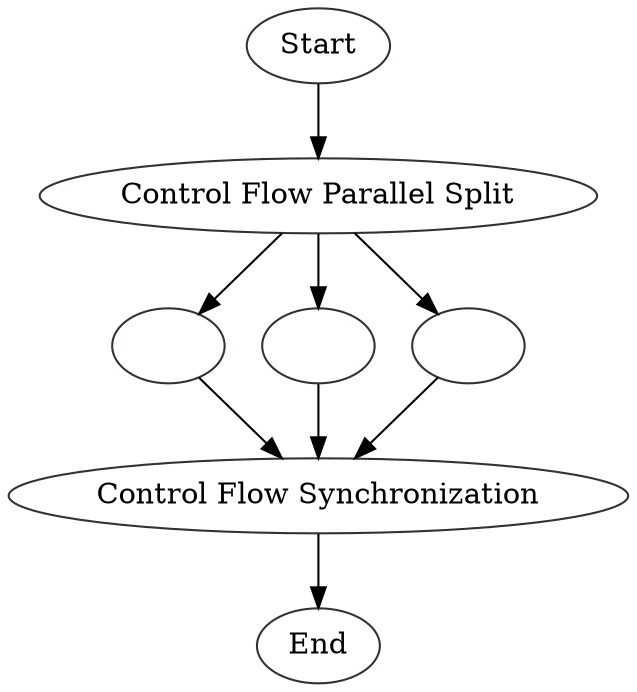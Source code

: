 digraph ParallelSplitSynchronization {
node1 [label="Start", color="#2e3436"]
node3 [label="Control Flow\ Parallel Split", color="#2e3436"]
node4 [label="", color="#2e3436"]
node5 [label="Control Flow\ Synchronization", color="#2e3436"]
node2 [label="End", color="#2e3436"]
node6 [label="", color="#2e3436"]
node7 [label="", color="#2e3436"]

node1 -> node3
node3 -> node4
node3 -> node6
node3 -> node7
node4 -> node5
node5 -> node2
node6 -> node5
node7 -> node5
}
